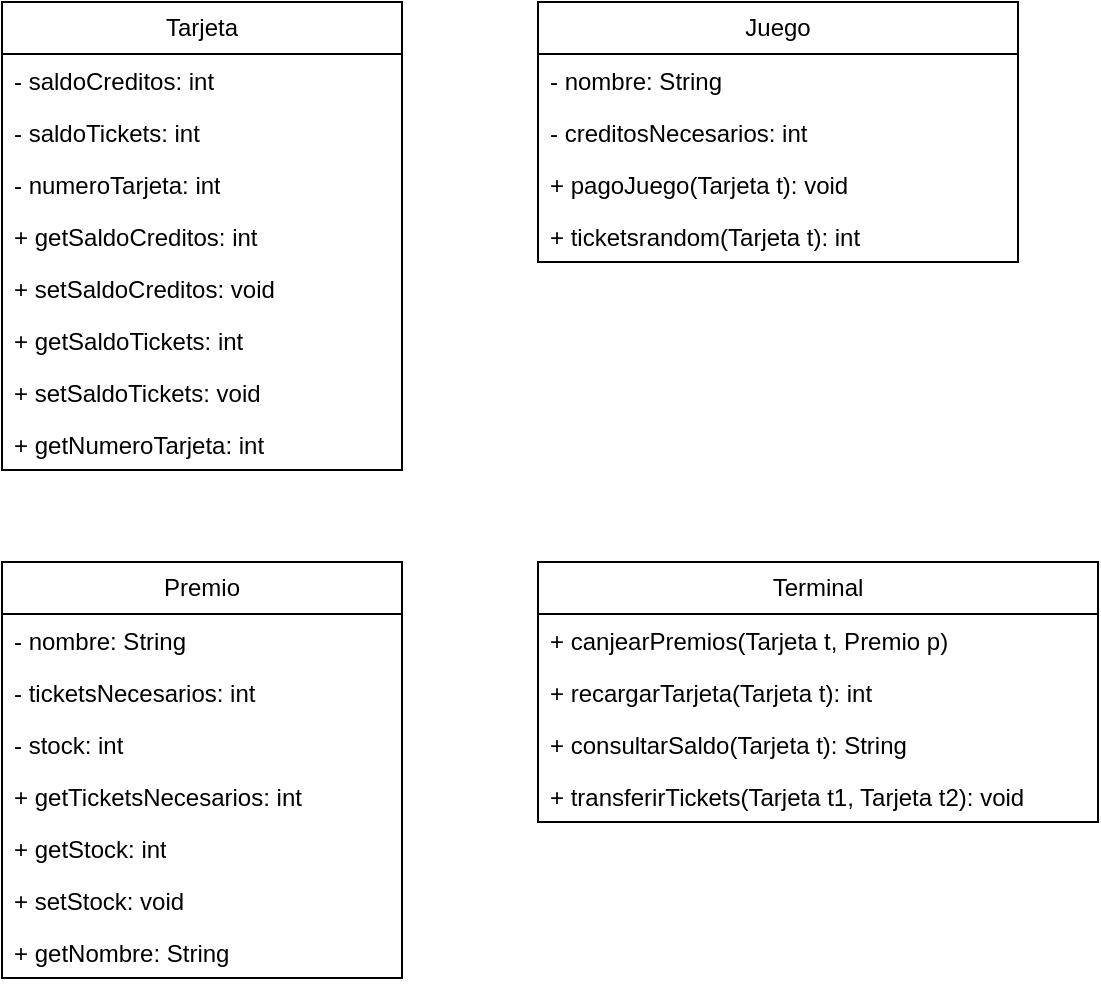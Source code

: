 <mxfile version="22.1.5" type="device">
  <diagram name="Página-1" id="wa5kcKq3e18CeOB7k1VS">
    <mxGraphModel dx="1230" dy="690" grid="0" gridSize="10" guides="1" tooltips="1" connect="1" arrows="1" fold="1" page="0" pageScale="1" pageWidth="827" pageHeight="1169" math="0" shadow="0">
      <root>
        <mxCell id="0" />
        <mxCell id="1" parent="0" />
        <mxCell id="PjZ2b1iuHEPJoVRlskKN-1" value="Tarjeta" style="swimlane;fontStyle=0;childLayout=stackLayout;horizontal=1;startSize=26;fillColor=none;horizontalStack=0;resizeParent=1;resizeParentMax=0;resizeLast=0;collapsible=1;marginBottom=0;whiteSpace=wrap;html=1;" parent="1" vertex="1">
          <mxGeometry width="200" height="234" as="geometry" />
        </mxCell>
        <mxCell id="PjZ2b1iuHEPJoVRlskKN-2" value="- saldoCreditos: int" style="text;strokeColor=none;fillColor=none;align=left;verticalAlign=top;spacingLeft=4;spacingRight=4;overflow=hidden;rotatable=0;points=[[0,0.5],[1,0.5]];portConstraint=eastwest;whiteSpace=wrap;html=1;" parent="PjZ2b1iuHEPJoVRlskKN-1" vertex="1">
          <mxGeometry y="26" width="200" height="26" as="geometry" />
        </mxCell>
        <mxCell id="PjZ2b1iuHEPJoVRlskKN-3" value="- saldoTickets: int" style="text;strokeColor=none;fillColor=none;align=left;verticalAlign=top;spacingLeft=4;spacingRight=4;overflow=hidden;rotatable=0;points=[[0,0.5],[1,0.5]];portConstraint=eastwest;whiteSpace=wrap;html=1;" parent="PjZ2b1iuHEPJoVRlskKN-1" vertex="1">
          <mxGeometry y="52" width="200" height="26" as="geometry" />
        </mxCell>
        <mxCell id="PjZ2b1iuHEPJoVRlskKN-4" value="- numeroTarjeta: int" style="text;strokeColor=none;fillColor=none;align=left;verticalAlign=top;spacingLeft=4;spacingRight=4;overflow=hidden;rotatable=0;points=[[0,0.5],[1,0.5]];portConstraint=eastwest;whiteSpace=wrap;html=1;" parent="PjZ2b1iuHEPJoVRlskKN-1" vertex="1">
          <mxGeometry y="78" width="200" height="26" as="geometry" />
        </mxCell>
        <mxCell id="cTf_eGv-bGiG5YdIAFfl-2" value="+ getSaldoCreditos: int" style="text;strokeColor=none;fillColor=none;align=left;verticalAlign=top;spacingLeft=4;spacingRight=4;overflow=hidden;rotatable=0;points=[[0,0.5],[1,0.5]];portConstraint=eastwest;whiteSpace=wrap;html=1;" vertex="1" parent="PjZ2b1iuHEPJoVRlskKN-1">
          <mxGeometry y="104" width="200" height="26" as="geometry" />
        </mxCell>
        <mxCell id="cTf_eGv-bGiG5YdIAFfl-3" value="+ setSaldoCreditos: void" style="text;strokeColor=none;fillColor=none;align=left;verticalAlign=top;spacingLeft=4;spacingRight=4;overflow=hidden;rotatable=0;points=[[0,0.5],[1,0.5]];portConstraint=eastwest;whiteSpace=wrap;html=1;" vertex="1" parent="PjZ2b1iuHEPJoVRlskKN-1">
          <mxGeometry y="130" width="200" height="26" as="geometry" />
        </mxCell>
        <mxCell id="cTf_eGv-bGiG5YdIAFfl-4" value="+ getSaldoTickets: int" style="text;strokeColor=none;fillColor=none;align=left;verticalAlign=top;spacingLeft=4;spacingRight=4;overflow=hidden;rotatable=0;points=[[0,0.5],[1,0.5]];portConstraint=eastwest;whiteSpace=wrap;html=1;" vertex="1" parent="PjZ2b1iuHEPJoVRlskKN-1">
          <mxGeometry y="156" width="200" height="26" as="geometry" />
        </mxCell>
        <mxCell id="cTf_eGv-bGiG5YdIAFfl-5" value="+ setSaldoTickets: void" style="text;strokeColor=none;fillColor=none;align=left;verticalAlign=top;spacingLeft=4;spacingRight=4;overflow=hidden;rotatable=0;points=[[0,0.5],[1,0.5]];portConstraint=eastwest;whiteSpace=wrap;html=1;" vertex="1" parent="PjZ2b1iuHEPJoVRlskKN-1">
          <mxGeometry y="182" width="200" height="26" as="geometry" />
        </mxCell>
        <mxCell id="cTf_eGv-bGiG5YdIAFfl-6" value="+ getNumeroTarjeta: int" style="text;strokeColor=none;fillColor=none;align=left;verticalAlign=top;spacingLeft=4;spacingRight=4;overflow=hidden;rotatable=0;points=[[0,0.5],[1,0.5]];portConstraint=eastwest;whiteSpace=wrap;html=1;" vertex="1" parent="PjZ2b1iuHEPJoVRlskKN-1">
          <mxGeometry y="208" width="200" height="26" as="geometry" />
        </mxCell>
        <mxCell id="PjZ2b1iuHEPJoVRlskKN-5" value="Juego" style="swimlane;fontStyle=0;childLayout=stackLayout;horizontal=1;startSize=26;fillColor=none;horizontalStack=0;resizeParent=1;resizeParentMax=0;resizeLast=0;collapsible=1;marginBottom=0;whiteSpace=wrap;html=1;" parent="1" vertex="1">
          <mxGeometry x="268" width="240" height="130" as="geometry">
            <mxRectangle x="360" y="40" width="100" height="30" as="alternateBounds" />
          </mxGeometry>
        </mxCell>
        <mxCell id="PjZ2b1iuHEPJoVRlskKN-6" value="- nombre: String" style="text;strokeColor=none;fillColor=none;align=left;verticalAlign=top;spacingLeft=4;spacingRight=4;overflow=hidden;rotatable=0;points=[[0,0.5],[1,0.5]];portConstraint=eastwest;whiteSpace=wrap;html=1;" parent="PjZ2b1iuHEPJoVRlskKN-5" vertex="1">
          <mxGeometry y="26" width="240" height="26" as="geometry" />
        </mxCell>
        <mxCell id="PjZ2b1iuHEPJoVRlskKN-7" value="- creditosNecesarios: int" style="text;strokeColor=none;fillColor=none;align=left;verticalAlign=top;spacingLeft=4;spacingRight=4;overflow=hidden;rotatable=0;points=[[0,0.5],[1,0.5]];portConstraint=eastwest;whiteSpace=wrap;html=1;" parent="PjZ2b1iuHEPJoVRlskKN-5" vertex="1">
          <mxGeometry y="52" width="240" height="26" as="geometry" />
        </mxCell>
        <mxCell id="PjZ2b1iuHEPJoVRlskKN-8" value="+ pagoJuego(Tarjeta t): void" style="text;strokeColor=none;fillColor=none;align=left;verticalAlign=top;spacingLeft=4;spacingRight=4;overflow=hidden;rotatable=0;points=[[0,0.5],[1,0.5]];portConstraint=eastwest;whiteSpace=wrap;html=1;" parent="PjZ2b1iuHEPJoVRlskKN-5" vertex="1">
          <mxGeometry y="78" width="240" height="26" as="geometry" />
        </mxCell>
        <mxCell id="PjZ2b1iuHEPJoVRlskKN-12" value="+ ticketsrandom(Tarjeta t): int" style="text;strokeColor=none;fillColor=none;align=left;verticalAlign=top;spacingLeft=4;spacingRight=4;overflow=hidden;rotatable=0;points=[[0,0.5],[1,0.5]];portConstraint=eastwest;whiteSpace=wrap;html=1;" parent="PjZ2b1iuHEPJoVRlskKN-5" vertex="1">
          <mxGeometry y="104" width="240" height="26" as="geometry" />
        </mxCell>
        <mxCell id="PjZ2b1iuHEPJoVRlskKN-14" value="Premio" style="swimlane;fontStyle=0;childLayout=stackLayout;horizontal=1;startSize=26;fillColor=none;horizontalStack=0;resizeParent=1;resizeParentMax=0;resizeLast=0;collapsible=1;marginBottom=0;whiteSpace=wrap;html=1;" parent="1" vertex="1">
          <mxGeometry y="280" width="200" height="208" as="geometry" />
        </mxCell>
        <mxCell id="PjZ2b1iuHEPJoVRlskKN-15" value="- nombre: String" style="text;strokeColor=none;fillColor=none;align=left;verticalAlign=top;spacingLeft=4;spacingRight=4;overflow=hidden;rotatable=0;points=[[0,0.5],[1,0.5]];portConstraint=eastwest;whiteSpace=wrap;html=1;" parent="PjZ2b1iuHEPJoVRlskKN-14" vertex="1">
          <mxGeometry y="26" width="200" height="26" as="geometry" />
        </mxCell>
        <mxCell id="PjZ2b1iuHEPJoVRlskKN-16" value="- ticketsNecesarios: int" style="text;strokeColor=none;fillColor=none;align=left;verticalAlign=top;spacingLeft=4;spacingRight=4;overflow=hidden;rotatable=0;points=[[0,0.5],[1,0.5]];portConstraint=eastwest;whiteSpace=wrap;html=1;" parent="PjZ2b1iuHEPJoVRlskKN-14" vertex="1">
          <mxGeometry y="52" width="200" height="26" as="geometry" />
        </mxCell>
        <mxCell id="PjZ2b1iuHEPJoVRlskKN-17" value="- stock: int" style="text;strokeColor=none;fillColor=none;align=left;verticalAlign=top;spacingLeft=4;spacingRight=4;overflow=hidden;rotatable=0;points=[[0,0.5],[1,0.5]];portConstraint=eastwest;whiteSpace=wrap;html=1;" parent="PjZ2b1iuHEPJoVRlskKN-14" vertex="1">
          <mxGeometry y="78" width="200" height="26" as="geometry" />
        </mxCell>
        <mxCell id="cTf_eGv-bGiG5YdIAFfl-10" value="+ getTicketsNecesarios: int" style="text;strokeColor=none;fillColor=none;align=left;verticalAlign=top;spacingLeft=4;spacingRight=4;overflow=hidden;rotatable=0;points=[[0,0.5],[1,0.5]];portConstraint=eastwest;whiteSpace=wrap;html=1;" vertex="1" parent="PjZ2b1iuHEPJoVRlskKN-14">
          <mxGeometry y="104" width="200" height="26" as="geometry" />
        </mxCell>
        <mxCell id="cTf_eGv-bGiG5YdIAFfl-11" value="+ getStock: int" style="text;strokeColor=none;fillColor=none;align=left;verticalAlign=top;spacingLeft=4;spacingRight=4;overflow=hidden;rotatable=0;points=[[0,0.5],[1,0.5]];portConstraint=eastwest;whiteSpace=wrap;html=1;" vertex="1" parent="PjZ2b1iuHEPJoVRlskKN-14">
          <mxGeometry y="130" width="200" height="26" as="geometry" />
        </mxCell>
        <mxCell id="cTf_eGv-bGiG5YdIAFfl-12" value="+ setStock: void" style="text;strokeColor=none;fillColor=none;align=left;verticalAlign=top;spacingLeft=4;spacingRight=4;overflow=hidden;rotatable=0;points=[[0,0.5],[1,0.5]];portConstraint=eastwest;whiteSpace=wrap;html=1;" vertex="1" parent="PjZ2b1iuHEPJoVRlskKN-14">
          <mxGeometry y="156" width="200" height="26" as="geometry" />
        </mxCell>
        <mxCell id="cTf_eGv-bGiG5YdIAFfl-13" value="+ getNombre: String" style="text;strokeColor=none;fillColor=none;align=left;verticalAlign=top;spacingLeft=4;spacingRight=4;overflow=hidden;rotatable=0;points=[[0,0.5],[1,0.5]];portConstraint=eastwest;whiteSpace=wrap;html=1;" vertex="1" parent="PjZ2b1iuHEPJoVRlskKN-14">
          <mxGeometry y="182" width="200" height="26" as="geometry" />
        </mxCell>
        <mxCell id="PjZ2b1iuHEPJoVRlskKN-18" value="Terminal" style="swimlane;fontStyle=0;childLayout=stackLayout;horizontal=1;startSize=26;fillColor=none;horizontalStack=0;resizeParent=1;resizeParentMax=0;resizeLast=0;collapsible=1;marginBottom=0;whiteSpace=wrap;html=1;" parent="1" vertex="1">
          <mxGeometry x="268" y="280" width="280" height="130" as="geometry" />
        </mxCell>
        <mxCell id="PjZ2b1iuHEPJoVRlskKN-22" value="+ canjearPremios(Tarjeta t, Premio p)" style="text;strokeColor=none;fillColor=none;align=left;verticalAlign=top;spacingLeft=4;spacingRight=4;overflow=hidden;rotatable=0;points=[[0,0.5],[1,0.5]];portConstraint=eastwest;whiteSpace=wrap;html=1;" parent="PjZ2b1iuHEPJoVRlskKN-18" vertex="1">
          <mxGeometry y="26" width="280" height="26" as="geometry" />
        </mxCell>
        <mxCell id="PjZ2b1iuHEPJoVRlskKN-19" value="+ recargarTarjeta(Tarjeta t): int" style="text;strokeColor=none;fillColor=none;align=left;verticalAlign=top;spacingLeft=4;spacingRight=4;overflow=hidden;rotatable=0;points=[[0,0.5],[1,0.5]];portConstraint=eastwest;whiteSpace=wrap;html=1;" parent="PjZ2b1iuHEPJoVRlskKN-18" vertex="1">
          <mxGeometry y="52" width="280" height="26" as="geometry" />
        </mxCell>
        <mxCell id="PjZ2b1iuHEPJoVRlskKN-20" value="+ consultarSaldo(Tarjeta t): String" style="text;strokeColor=none;fillColor=none;align=left;verticalAlign=top;spacingLeft=4;spacingRight=4;overflow=hidden;rotatable=0;points=[[0,0.5],[1,0.5]];portConstraint=eastwest;whiteSpace=wrap;html=1;" parent="PjZ2b1iuHEPJoVRlskKN-18" vertex="1">
          <mxGeometry y="78" width="280" height="26" as="geometry" />
        </mxCell>
        <mxCell id="PjZ2b1iuHEPJoVRlskKN-21" value="+ transferirTickets(Tarjeta t1, Tarjeta t2): void" style="text;strokeColor=none;fillColor=none;align=left;verticalAlign=top;spacingLeft=4;spacingRight=4;overflow=hidden;rotatable=0;points=[[0,0.5],[1,0.5]];portConstraint=eastwest;whiteSpace=wrap;html=1;" parent="PjZ2b1iuHEPJoVRlskKN-18" vertex="1">
          <mxGeometry y="104" width="280" height="26" as="geometry" />
        </mxCell>
      </root>
    </mxGraphModel>
  </diagram>
</mxfile>

